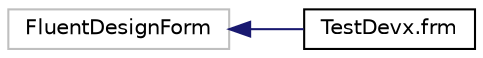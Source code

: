 digraph "Graphical Class Hierarchy"
{
  edge [fontname="Helvetica",fontsize="10",labelfontname="Helvetica",labelfontsize="10"];
  node [fontname="Helvetica",fontsize="10",shape=record];
  rankdir="LR";
  Node14 [label="FluentDesignForm",height=0.2,width=0.4,color="grey75", fillcolor="white", style="filled"];
  Node14 -> Node0 [dir="back",color="midnightblue",fontsize="10",style="solid",fontname="Helvetica"];
  Node0 [label="TestDevx.frm",height=0.2,width=0.4,color="black", fillcolor="white", style="filled",URL="$class_test_devx_1_1frm.html"];
}
